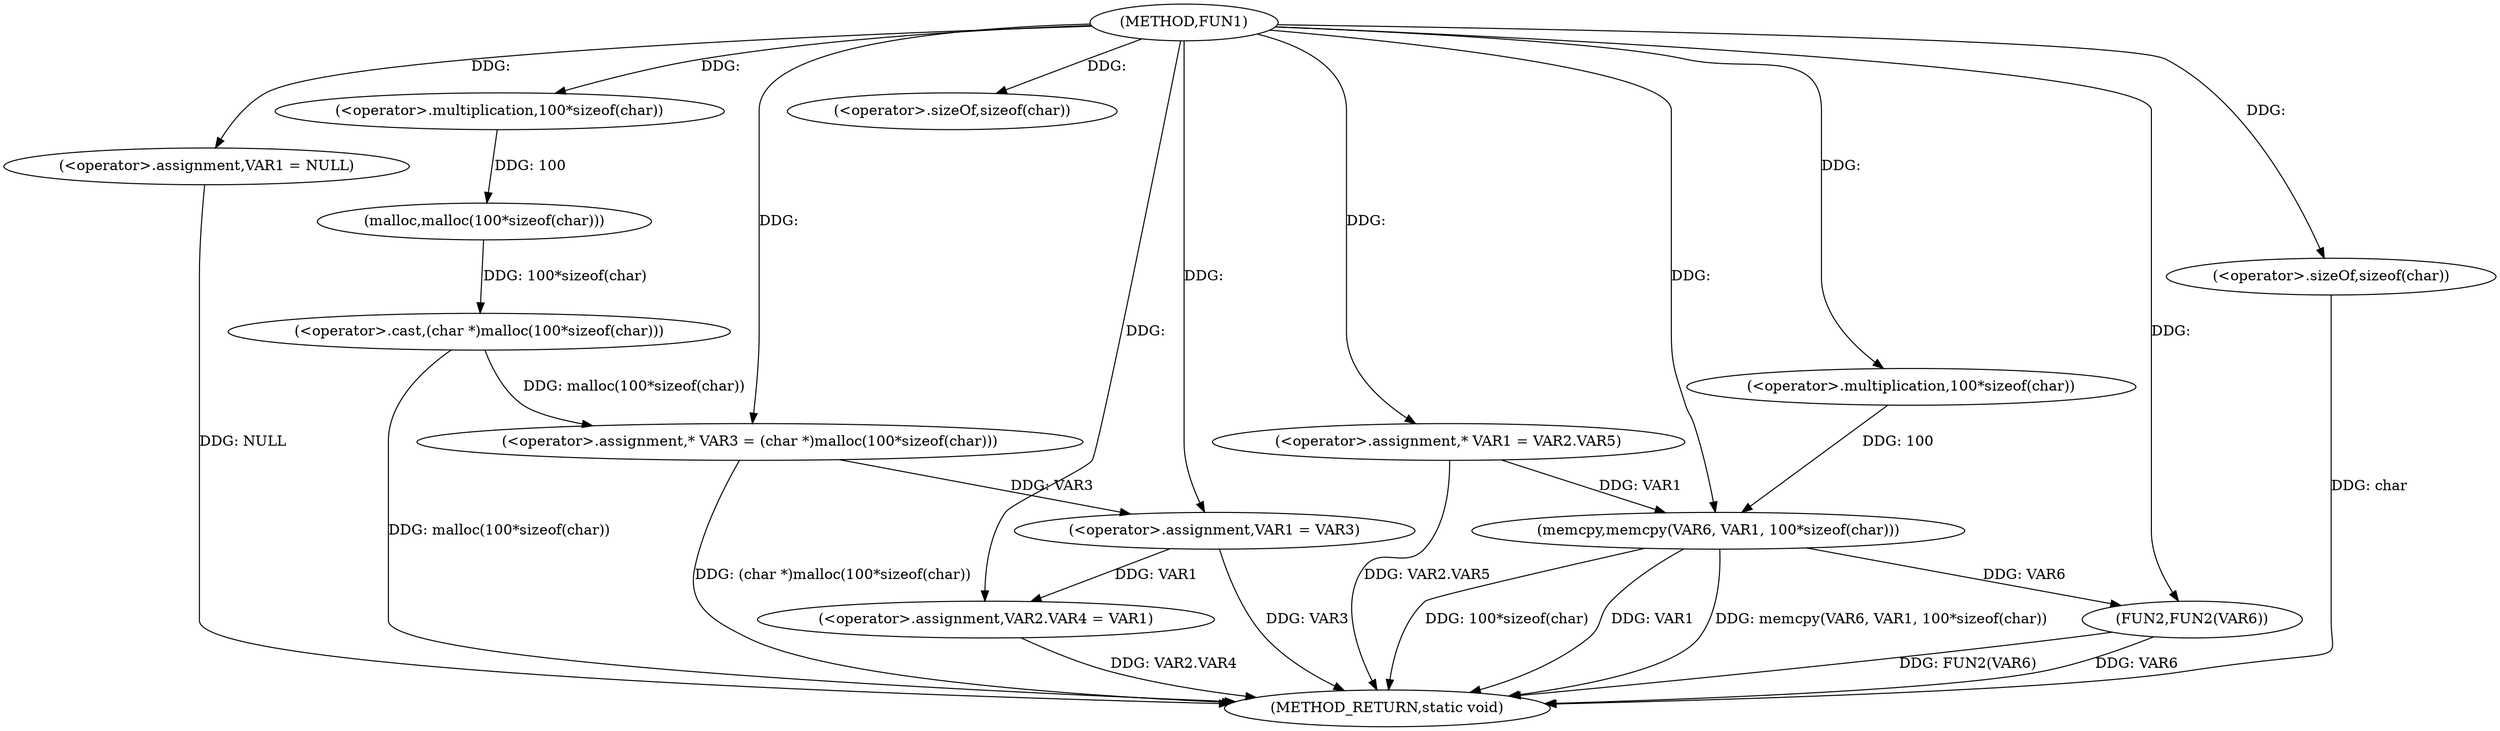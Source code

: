 digraph FUN1 {  
"1000100" [label = "(METHOD,FUN1)" ]
"1000144" [label = "(METHOD_RETURN,static void)" ]
"1000104" [label = "(<operator>.assignment,VAR1 = NULL)" ]
"1000109" [label = "(<operator>.assignment,* VAR3 = (char *)malloc(100*sizeof(char)))" ]
"1000111" [label = "(<operator>.cast,(char *)malloc(100*sizeof(char)))" ]
"1000113" [label = "(malloc,malloc(100*sizeof(char)))" ]
"1000114" [label = "(<operator>.multiplication,100*sizeof(char))" ]
"1000116" [label = "(<operator>.sizeOf,sizeof(char))" ]
"1000118" [label = "(<operator>.assignment,VAR1 = VAR3)" ]
"1000121" [label = "(<operator>.assignment,VAR2.VAR4 = VAR1)" ]
"1000128" [label = "(<operator>.assignment,* VAR1 = VAR2.VAR5)" ]
"1000135" [label = "(memcpy,memcpy(VAR6, VAR1, 100*sizeof(char)))" ]
"1000138" [label = "(<operator>.multiplication,100*sizeof(char))" ]
"1000140" [label = "(<operator>.sizeOf,sizeof(char))" ]
"1000142" [label = "(FUN2,FUN2(VAR6))" ]
  "1000128" -> "1000144"  [ label = "DDG: VAR2.VAR5"] 
  "1000142" -> "1000144"  [ label = "DDG: FUN2(VAR6)"] 
  "1000140" -> "1000144"  [ label = "DDG: char"] 
  "1000109" -> "1000144"  [ label = "DDG: (char *)malloc(100*sizeof(char))"] 
  "1000135" -> "1000144"  [ label = "DDG: memcpy(VAR6, VAR1, 100*sizeof(char))"] 
  "1000111" -> "1000144"  [ label = "DDG: malloc(100*sizeof(char))"] 
  "1000118" -> "1000144"  [ label = "DDG: VAR3"] 
  "1000142" -> "1000144"  [ label = "DDG: VAR6"] 
  "1000121" -> "1000144"  [ label = "DDG: VAR2.VAR4"] 
  "1000135" -> "1000144"  [ label = "DDG: 100*sizeof(char)"] 
  "1000135" -> "1000144"  [ label = "DDG: VAR1"] 
  "1000104" -> "1000144"  [ label = "DDG: NULL"] 
  "1000100" -> "1000104"  [ label = "DDG: "] 
  "1000111" -> "1000109"  [ label = "DDG: malloc(100*sizeof(char))"] 
  "1000100" -> "1000109"  [ label = "DDG: "] 
  "1000113" -> "1000111"  [ label = "DDG: 100*sizeof(char)"] 
  "1000114" -> "1000113"  [ label = "DDG: 100"] 
  "1000100" -> "1000114"  [ label = "DDG: "] 
  "1000100" -> "1000116"  [ label = "DDG: "] 
  "1000109" -> "1000118"  [ label = "DDG: VAR3"] 
  "1000100" -> "1000118"  [ label = "DDG: "] 
  "1000118" -> "1000121"  [ label = "DDG: VAR1"] 
  "1000100" -> "1000121"  [ label = "DDG: "] 
  "1000100" -> "1000128"  [ label = "DDG: "] 
  "1000100" -> "1000135"  [ label = "DDG: "] 
  "1000128" -> "1000135"  [ label = "DDG: VAR1"] 
  "1000138" -> "1000135"  [ label = "DDG: 100"] 
  "1000100" -> "1000138"  [ label = "DDG: "] 
  "1000100" -> "1000140"  [ label = "DDG: "] 
  "1000135" -> "1000142"  [ label = "DDG: VAR6"] 
  "1000100" -> "1000142"  [ label = "DDG: "] 
}
